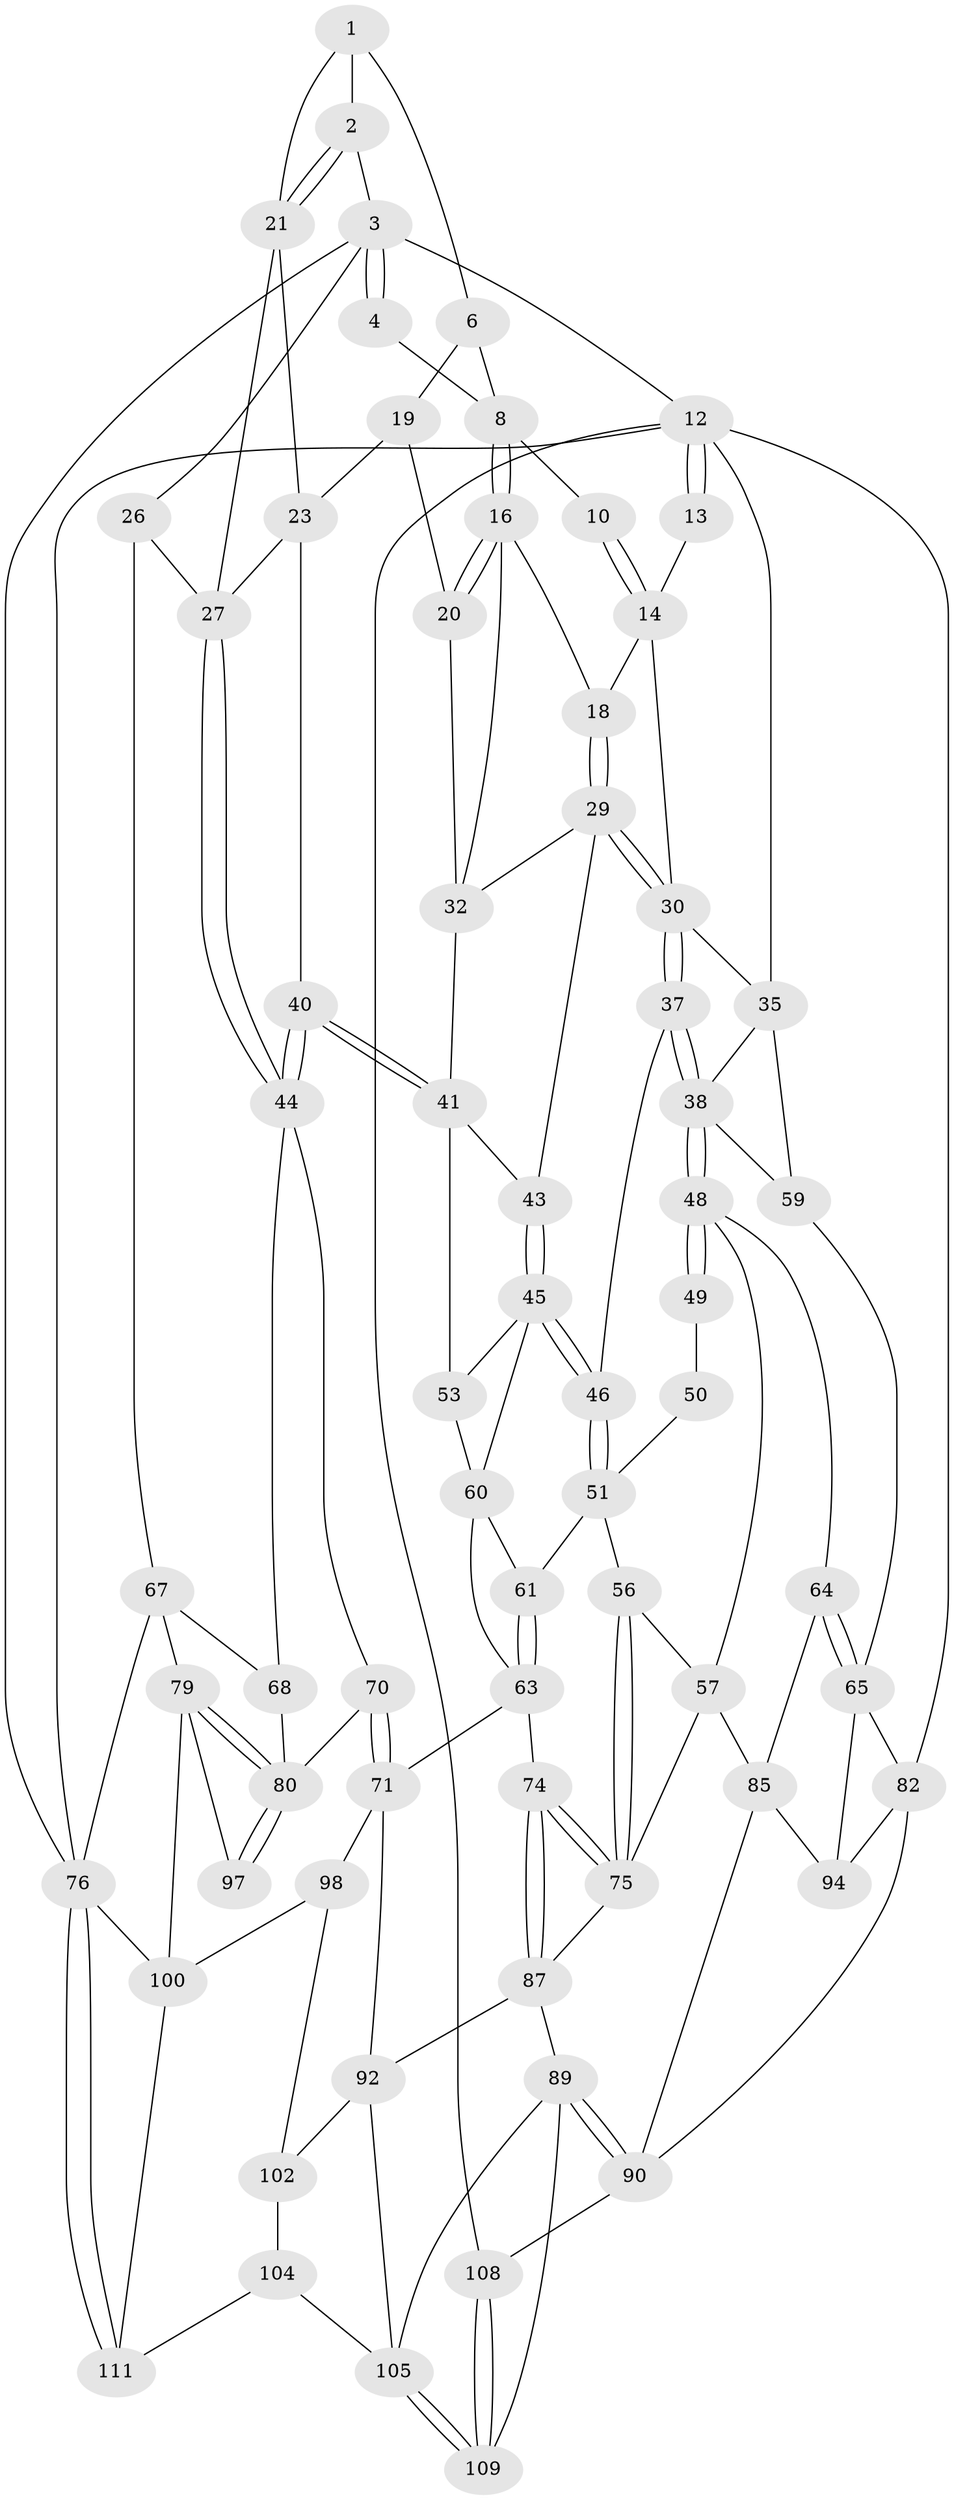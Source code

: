 // original degree distribution, {3: 0.05357142857142857, 4: 0.21428571428571427, 5: 0.4642857142857143, 6: 0.26785714285714285}
// Generated by graph-tools (version 1.1) at 2025/42/03/06/25 10:42:27]
// undirected, 68 vertices, 149 edges
graph export_dot {
graph [start="1"]
  node [color=gray90,style=filled];
  1 [pos="+0.8124302211699951+0",super="+5"];
  2 [pos="+0.9150867189918676+0.07025656547991405"];
  3 [pos="+1+0",super="+11"];
  4 [pos="+0.7642533610057514+0"];
  6 [pos="+0.7849477565989973+0.09240394586933658",super="+7"];
  8 [pos="+0.5712260365366473+0",super="+9"];
  10 [pos="+0.5299112310313453+0"];
  12 [pos="+0+0",super="+83"];
  13 [pos="+0.044816003751303055+0"];
  14 [pos="+0.37089668046794183+0.11697615210226316",super="+15"];
  16 [pos="+0.5697054364894192+0.01658180826098977",super="+17"];
  18 [pos="+0.3811909896495938+0.12983076412485517"];
  19 [pos="+0.6601344970151702+0.2165486988346814",super="+25"];
  20 [pos="+0.6547352451819441+0.2171737039153198"];
  21 [pos="+0.9126227424021739+0.08793041895223626",super="+22"];
  23 [pos="+0.8308919548891675+0.23389044661390854",super="+24"];
  26 [pos="+1+0.24657070803044415"];
  27 [pos="+1+0.23603522699086332",super="+28"];
  29 [pos="+0.39920651572098786+0.2927086176830103",super="+33"];
  30 [pos="+0.26083391011787505+0.35028671576541753",super="+31"];
  32 [pos="+0.5651106599670772+0.2430059439757019",super="+34"];
  35 [pos="+0.1626350704246909+0.15633811012541798",super="+36"];
  37 [pos="+0.2346950798787177+0.38653050378980836",super="+47"];
  38 [pos="+0.20791175434394532+0.4081380615303216",super="+39"];
  40 [pos="+0.7934567768136019+0.4488995429158163"];
  41 [pos="+0.7694062266208126+0.45131938403120914",super="+42"];
  43 [pos="+0.5107059417353748+0.36675199690218657"];
  44 [pos="+0.8081945487602228+0.4587829921069953",super="+69"];
  45 [pos="+0.508006453193169+0.4035575764579652",super="+54"];
  46 [pos="+0.47686793756314205+0.43005840930432365"];
  48 [pos="+0.22175643752470053+0.46744225144932866",super="+58"];
  49 [pos="+0.3581427027568082+0.4824507698921001"];
  50 [pos="+0.38542880962511744+0.46086635388164265",super="+52"];
  51 [pos="+0.43096510949707884+0.5442261407496929",super="+55"];
  53 [pos="+0.6423715570917643+0.503846800521361"];
  56 [pos="+0.4227521141890368+0.5638790259051526"];
  57 [pos="+0.4027660308152889+0.5834508105242288",super="+84"];
  59 [pos="+0+0.3546368157568952"];
  60 [pos="+0.5242335367316268+0.5234453722308259",super="+62"];
  61 [pos="+0.5199723468374069+0.5425088187496394"];
  63 [pos="+0.5999888552775682+0.6139237867041943",super="+73"];
  64 [pos="+0.21021466593243285+0.543274471594401"];
  65 [pos="+0.09751282217512923+0.640466013574516",super="+66"];
  67 [pos="+1+0.33322630039521633",super="+78"];
  68 [pos="+0.8320159285486805+0.4797259944955691"];
  70 [pos="+0.7628071909948412+0.6872626437394069"];
  71 [pos="+0.7222435840977297+0.7373101481599099",super="+72"];
  74 [pos="+0.592797081552469+0.6275578477596748"];
  75 [pos="+0.5535643859841693+0.6167745235356775",super="+86"];
  76 [pos="+1+1",super="+77"];
  79 [pos="+1+0.699106917274645",super="+99"];
  80 [pos="+1+0.683238940709305",super="+81"];
  82 [pos="+0+0.8283400156748366",super="+95"];
  85 [pos="+0.27485946422850327+0.6686328628216948",super="+91"];
  87 [pos="+0.42888102903183767+0.7014839907415612",super="+88"];
  89 [pos="+0.3917480787140841+0.846337573561511",super="+107"];
  90 [pos="+0.2650755516787734+0.7828736024369967",super="+96"];
  92 [pos="+0.6181729289238626+0.8117147555662388",super="+93"];
  94 [pos="+0.12320395473413348+0.700291253889967"];
  97 [pos="+0.8338858888826861+0.7785755614488102"];
  98 [pos="+0.7691074665445072+0.7743211870507317",super="+101"];
  100 [pos="+0.8996801648700182+0.911516151226401",super="+110"];
  102 [pos="+0.7528567253124154+0.9561598758031136",super="+103"];
  104 [pos="+0.6082827629190417+1",super="+112"];
  105 [pos="+0.5961175539423618+1",super="+106"];
  108 [pos="+0+1"];
  109 [pos="+0.22579640437880155+1"];
  111 [pos="+0.8502345892112368+1"];
  1 -- 2;
  1 -- 6;
  1 -- 21;
  2 -- 3;
  2 -- 21;
  2 -- 21;
  3 -- 4;
  3 -- 4;
  3 -- 26;
  3 -- 12;
  3 -- 76;
  4 -- 8;
  6 -- 19 [weight=2];
  6 -- 8;
  8 -- 16;
  8 -- 16;
  8 -- 10;
  10 -- 14;
  10 -- 14;
  12 -- 13;
  12 -- 13;
  12 -- 108;
  12 -- 82;
  12 -- 76;
  12 -- 35;
  13 -- 14;
  14 -- 18;
  14 -- 30;
  16 -- 20;
  16 -- 20;
  16 -- 32;
  16 -- 18;
  18 -- 29;
  18 -- 29;
  19 -- 20;
  19 -- 23;
  20 -- 32;
  21 -- 23;
  21 -- 27;
  23 -- 40;
  23 -- 27;
  26 -- 27;
  26 -- 67;
  27 -- 44;
  27 -- 44;
  29 -- 30;
  29 -- 30;
  29 -- 32;
  29 -- 43;
  30 -- 37;
  30 -- 37;
  30 -- 35;
  32 -- 41;
  35 -- 38;
  35 -- 59;
  37 -- 38;
  37 -- 38;
  37 -- 46;
  38 -- 48;
  38 -- 48;
  38 -- 59;
  40 -- 41;
  40 -- 41;
  40 -- 44;
  40 -- 44;
  41 -- 53;
  41 -- 43;
  43 -- 45;
  43 -- 45;
  44 -- 70;
  44 -- 68;
  45 -- 46;
  45 -- 46;
  45 -- 53;
  45 -- 60;
  46 -- 51;
  46 -- 51;
  48 -- 49;
  48 -- 49;
  48 -- 57;
  48 -- 64;
  49 -- 50 [weight=2];
  50 -- 51;
  51 -- 56;
  51 -- 61;
  53 -- 60;
  56 -- 57;
  56 -- 75;
  56 -- 75;
  57 -- 85;
  57 -- 75;
  59 -- 65;
  60 -- 61;
  60 -- 63;
  61 -- 63;
  61 -- 63;
  63 -- 74;
  63 -- 71;
  64 -- 65;
  64 -- 65;
  64 -- 85;
  65 -- 94;
  65 -- 82;
  67 -- 68;
  67 -- 76;
  67 -- 79;
  68 -- 80;
  70 -- 71;
  70 -- 71;
  70 -- 80;
  71 -- 98;
  71 -- 92;
  74 -- 75;
  74 -- 75;
  74 -- 87;
  74 -- 87;
  75 -- 87;
  76 -- 111;
  76 -- 111;
  76 -- 100;
  79 -- 80;
  79 -- 80;
  79 -- 97;
  79 -- 100;
  80 -- 97;
  80 -- 97;
  82 -- 90;
  82 -- 94;
  85 -- 90;
  85 -- 94;
  87 -- 89;
  87 -- 92;
  89 -- 90;
  89 -- 90;
  89 -- 109;
  89 -- 105;
  90 -- 108;
  92 -- 102;
  92 -- 105;
  98 -- 100;
  98 -- 102;
  100 -- 111;
  102 -- 104 [weight=2];
  104 -- 105;
  104 -- 111;
  105 -- 109;
  105 -- 109;
  108 -- 109;
  108 -- 109;
}
